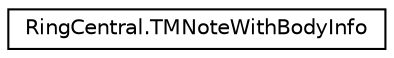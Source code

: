 digraph "Graphical Class Hierarchy"
{
 // LATEX_PDF_SIZE
  edge [fontname="Helvetica",fontsize="10",labelfontname="Helvetica",labelfontsize="10"];
  node [fontname="Helvetica",fontsize="10",shape=record];
  rankdir="LR";
  Node0 [label="RingCentral.TMNoteWithBodyInfo",height=0.2,width=0.4,color="black", fillcolor="white", style="filled",URL="$classRingCentral_1_1TMNoteWithBodyInfo.html",tooltip=" "];
}
